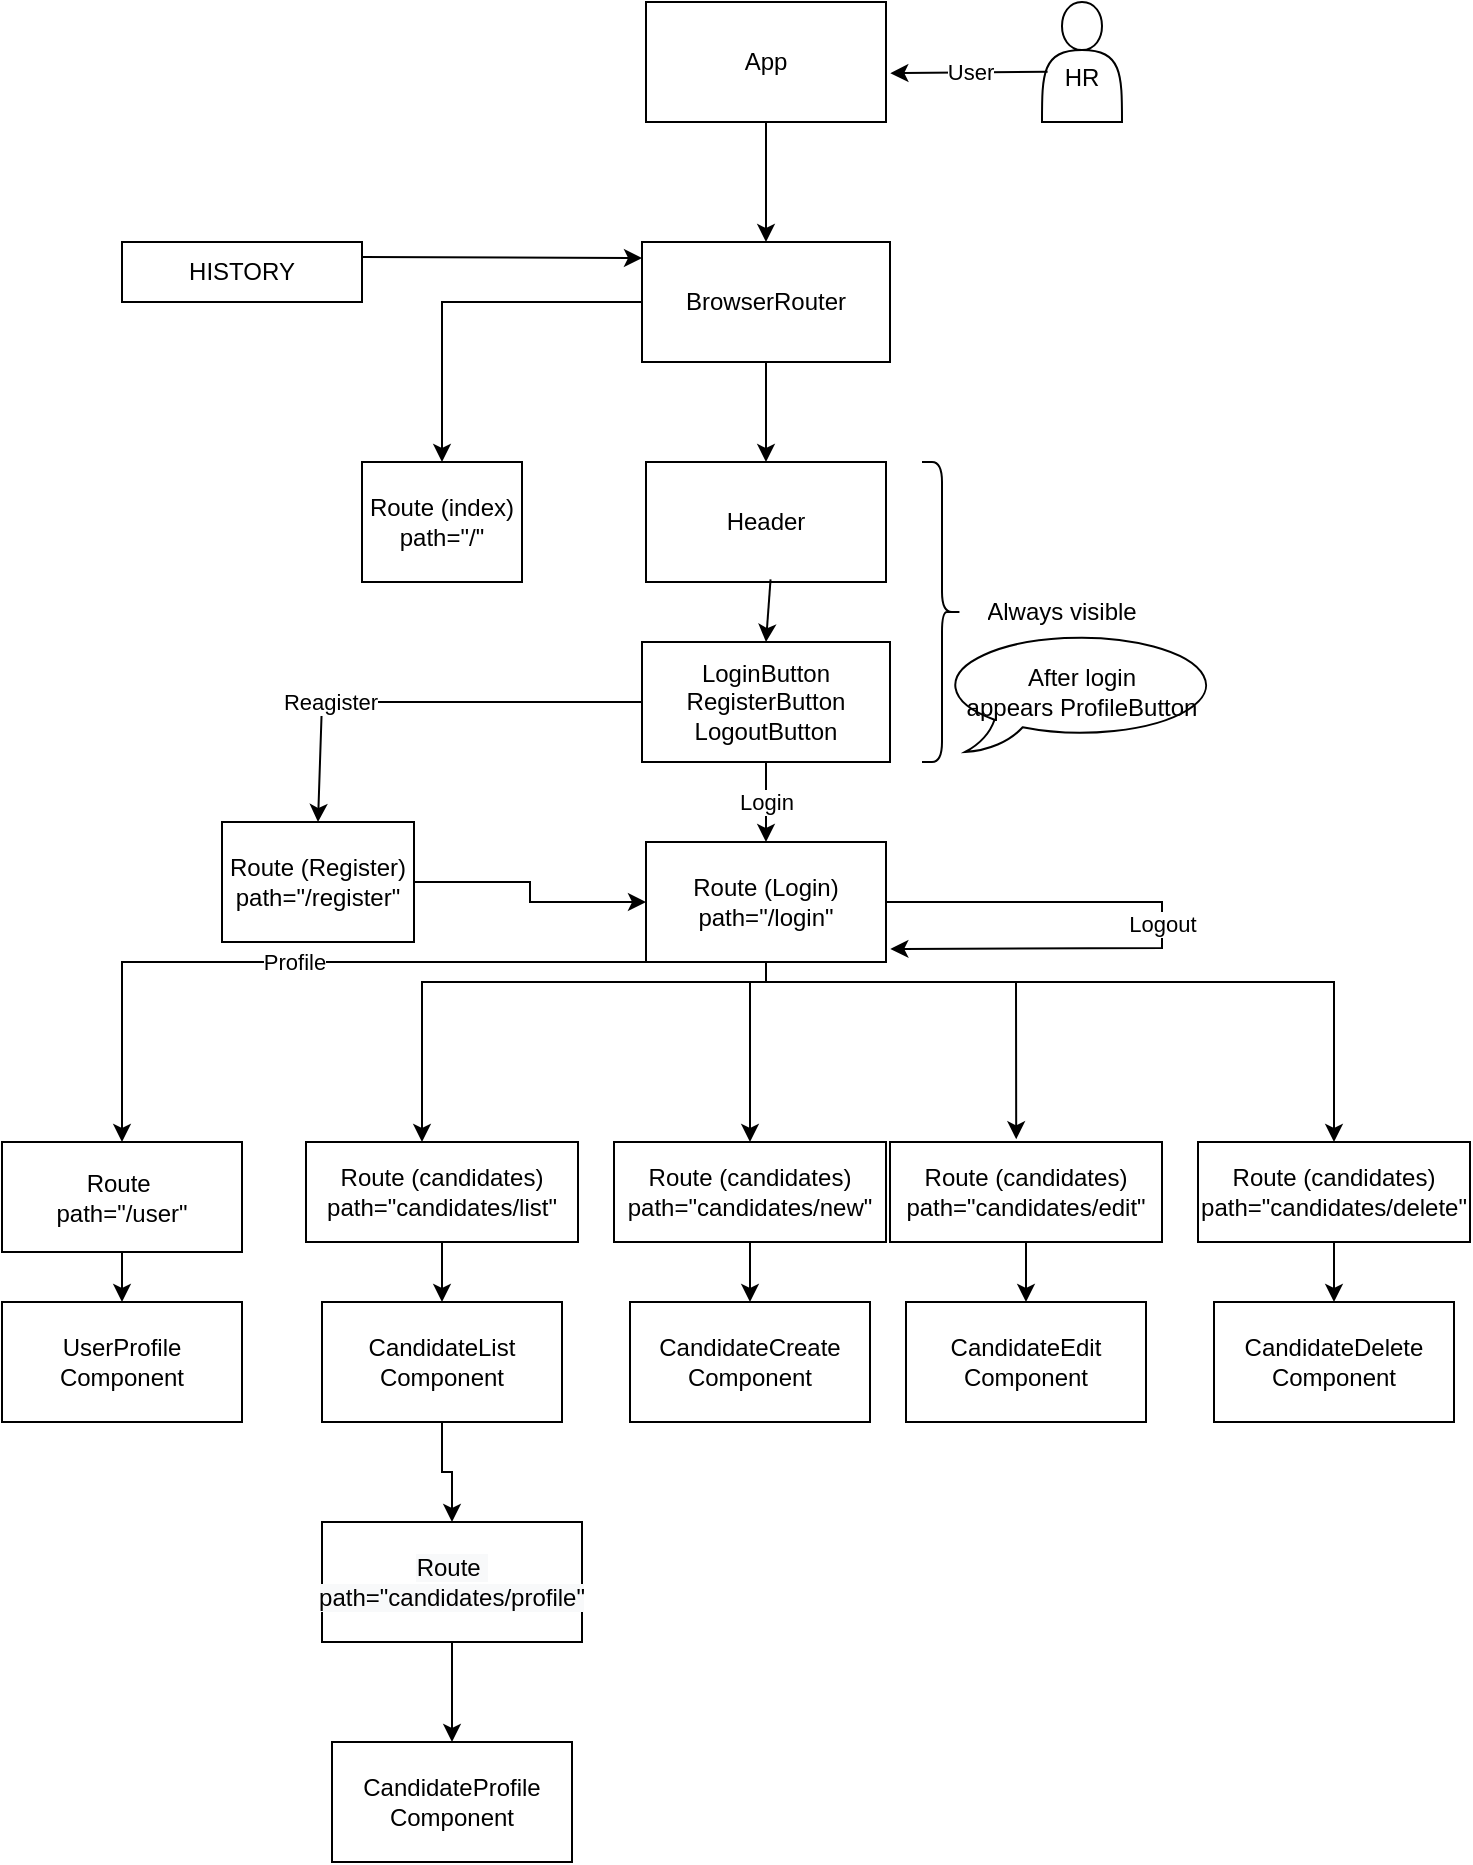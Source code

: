 <mxfile version="15.5.9" type="github">
  <diagram id="prtHgNgQTEPvFCAcTncT" name="Page-1">
    <mxGraphModel dx="1719" dy="1057" grid="1" gridSize="10" guides="1" tooltips="1" connect="1" arrows="1" fold="1" page="1" pageScale="1" pageWidth="827" pageHeight="1169" math="0" shadow="0">
      <root>
        <mxCell id="0" />
        <mxCell id="1" parent="0" />
        <mxCell id="lKNaCeP2jfFVg3W1JIAj-3" value="" style="edgeStyle=orthogonalEdgeStyle;rounded=0;orthogonalLoop=1;jettySize=auto;html=1;" parent="1" source="lKNaCeP2jfFVg3W1JIAj-1" target="lKNaCeP2jfFVg3W1JIAj-2" edge="1">
          <mxGeometry relative="1" as="geometry" />
        </mxCell>
        <mxCell id="lKNaCeP2jfFVg3W1JIAj-1" value="App" style="rounded=0;whiteSpace=wrap;html=1;" parent="1" vertex="1">
          <mxGeometry x="352" y="20" width="120" height="60" as="geometry" />
        </mxCell>
        <mxCell id="lKNaCeP2jfFVg3W1JIAj-5" value="" style="edgeStyle=orthogonalEdgeStyle;rounded=0;orthogonalLoop=1;jettySize=auto;html=1;entryX=0.5;entryY=0;entryDx=0;entryDy=0;" parent="1" source="lKNaCeP2jfFVg3W1JIAj-2" target="lKNaCeP2jfFVg3W1JIAj-4" edge="1">
          <mxGeometry relative="1" as="geometry">
            <mxPoint x="200" y="390" as="targetPoint" />
          </mxGeometry>
        </mxCell>
        <mxCell id="lKNaCeP2jfFVg3W1JIAj-7" value="" style="edgeStyle=orthogonalEdgeStyle;rounded=0;orthogonalLoop=1;jettySize=auto;html=1;" parent="1" source="lKNaCeP2jfFVg3W1JIAj-2" target="lKNaCeP2jfFVg3W1JIAj-6" edge="1">
          <mxGeometry relative="1" as="geometry" />
        </mxCell>
        <mxCell id="lKNaCeP2jfFVg3W1JIAj-2" value="BrowserRouter" style="rounded=0;whiteSpace=wrap;html=1;" parent="1" vertex="1">
          <mxGeometry x="350" y="140" width="124" height="60" as="geometry" />
        </mxCell>
        <mxCell id="lKNaCeP2jfFVg3W1JIAj-4" value="Route (index)&lt;br&gt;path=&quot;/&quot;" style="rounded=0;whiteSpace=wrap;html=1;" parent="1" vertex="1">
          <mxGeometry x="210" y="250" width="80" height="60" as="geometry" />
        </mxCell>
        <mxCell id="lKNaCeP2jfFVg3W1JIAj-6" value="Header" style="whiteSpace=wrap;html=1;rounded=0;" parent="1" vertex="1">
          <mxGeometry x="352" y="250" width="120" height="60" as="geometry" />
        </mxCell>
        <mxCell id="lKNaCeP2jfFVg3W1JIAj-25" value="" style="edgeStyle=orthogonalEdgeStyle;rounded=0;orthogonalLoop=1;jettySize=auto;html=1;" parent="1" source="lKNaCeP2jfFVg3W1JIAj-8" target="lKNaCeP2jfFVg3W1JIAj-21" edge="1">
          <mxGeometry relative="1" as="geometry" />
        </mxCell>
        <mxCell id="lKNaCeP2jfFVg3W1JIAj-8" value="Route (Register)&lt;br&gt;path=&quot;/register&quot;" style="rounded=0;whiteSpace=wrap;html=1;" parent="1" vertex="1">
          <mxGeometry x="140" y="430" width="96" height="60" as="geometry" />
        </mxCell>
        <mxCell id="lKNaCeP2jfFVg3W1JIAj-11" value="LoginButton&lt;br&gt;RegisterButton&lt;br&gt;LogoutButton" style="rounded=0;whiteSpace=wrap;html=1;" parent="1" vertex="1">
          <mxGeometry x="350" y="340" width="124" height="60" as="geometry" />
        </mxCell>
        <mxCell id="lKNaCeP2jfFVg3W1JIAj-12" value="" style="endArrow=classic;html=1;rounded=0;exitX=0.519;exitY=0.978;exitDx=0;exitDy=0;entryX=0.5;entryY=0;entryDx=0;entryDy=0;exitPerimeter=0;" parent="1" source="lKNaCeP2jfFVg3W1JIAj-6" target="lKNaCeP2jfFVg3W1JIAj-11" edge="1">
          <mxGeometry width="50" height="50" relative="1" as="geometry">
            <mxPoint x="390" y="420" as="sourcePoint" />
            <mxPoint x="440" y="370" as="targetPoint" />
          </mxGeometry>
        </mxCell>
        <mxCell id="lKNaCeP2jfFVg3W1JIAj-16" value="" style="endArrow=classic;html=1;rounded=0;exitX=0;exitY=0.5;exitDx=0;exitDy=0;entryX=0.5;entryY=0;entryDx=0;entryDy=0;" parent="1" source="lKNaCeP2jfFVg3W1JIAj-11" target="lKNaCeP2jfFVg3W1JIAj-8" edge="1">
          <mxGeometry relative="1" as="geometry">
            <mxPoint x="340" y="330" as="sourcePoint" />
            <mxPoint x="440" y="330" as="targetPoint" />
            <Array as="points">
              <mxPoint x="190" y="370" />
            </Array>
          </mxGeometry>
        </mxCell>
        <mxCell id="lKNaCeP2jfFVg3W1JIAj-17" value="Reagister" style="edgeLabel;resizable=0;html=1;align=center;verticalAlign=middle;" parent="lKNaCeP2jfFVg3W1JIAj-16" connectable="0" vertex="1">
          <mxGeometry relative="1" as="geometry">
            <mxPoint x="-46" as="offset" />
          </mxGeometry>
        </mxCell>
        <mxCell id="lKNaCeP2jfFVg3W1JIAj-19" value="" style="shape=curlyBracket;whiteSpace=wrap;html=1;rounded=1;flipH=1;" parent="1" vertex="1">
          <mxGeometry x="490" y="250" width="20" height="150" as="geometry" />
        </mxCell>
        <UserObject label="Always visible" placeholders="1" name="Variable" id="lKNaCeP2jfFVg3W1JIAj-20">
          <mxCell style="text;html=1;strokeColor=none;fillColor=none;align=center;verticalAlign=middle;whiteSpace=wrap;overflow=hidden;" parent="1" vertex="1">
            <mxGeometry x="520" y="315" width="80" height="20" as="geometry" />
          </mxCell>
        </UserObject>
        <mxCell id="lKNaCeP2jfFVg3W1JIAj-35" value="" style="edgeStyle=orthogonalEdgeStyle;rounded=0;orthogonalLoop=1;jettySize=auto;html=1;" parent="1" source="lKNaCeP2jfFVg3W1JIAj-21" target="lKNaCeP2jfFVg3W1JIAj-28" edge="1">
          <mxGeometry relative="1" as="geometry">
            <Array as="points">
              <mxPoint x="412" y="510" />
              <mxPoint x="240" y="510" />
            </Array>
          </mxGeometry>
        </mxCell>
        <mxCell id="lKNaCeP2jfFVg3W1JIAj-21" value="Route (Login)&lt;br&gt;path=&quot;/login&quot;" style="rounded=0;whiteSpace=wrap;html=1;" parent="1" vertex="1">
          <mxGeometry x="352" y="440" width="120" height="60" as="geometry" />
        </mxCell>
        <mxCell id="lKNaCeP2jfFVg3W1JIAj-26" value="" style="endArrow=classic;html=1;rounded=0;exitX=0.5;exitY=1;exitDx=0;exitDy=0;" parent="1" source="lKNaCeP2jfFVg3W1JIAj-11" edge="1">
          <mxGeometry relative="1" as="geometry">
            <mxPoint x="340" y="490" as="sourcePoint" />
            <mxPoint x="412" y="440" as="targetPoint" />
          </mxGeometry>
        </mxCell>
        <mxCell id="lKNaCeP2jfFVg3W1JIAj-27" value="Login" style="edgeLabel;resizable=0;html=1;align=center;verticalAlign=middle;" parent="lKNaCeP2jfFVg3W1JIAj-26" connectable="0" vertex="1">
          <mxGeometry relative="1" as="geometry" />
        </mxCell>
        <mxCell id="lKNaCeP2jfFVg3W1JIAj-37" value="" style="edgeStyle=orthogonalEdgeStyle;rounded=0;orthogonalLoop=1;jettySize=auto;html=1;" parent="1" source="lKNaCeP2jfFVg3W1JIAj-28" target="lKNaCeP2jfFVg3W1JIAj-36" edge="1">
          <mxGeometry relative="1" as="geometry" />
        </mxCell>
        <mxCell id="lKNaCeP2jfFVg3W1JIAj-28" value="Route (candidates)&lt;br&gt;path=&quot;candidates/list&quot;" style="rounded=0;whiteSpace=wrap;html=1;" parent="1" vertex="1">
          <mxGeometry x="182" y="590" width="136" height="50" as="geometry" />
        </mxCell>
        <mxCell id="lKNaCeP2jfFVg3W1JIAj-30" value="" style="endArrow=classic;html=1;rounded=0;entryX=1.018;entryY=0.891;entryDx=0;entryDy=0;exitX=1;exitY=0.5;exitDx=0;exitDy=0;entryPerimeter=0;" parent="1" source="lKNaCeP2jfFVg3W1JIAj-21" target="lKNaCeP2jfFVg3W1JIAj-21" edge="1">
          <mxGeometry relative="1" as="geometry">
            <mxPoint x="340" y="490" as="sourcePoint" />
            <mxPoint x="440" y="490" as="targetPoint" />
            <Array as="points">
              <mxPoint x="610" y="470" />
              <mxPoint x="610" y="493" />
            </Array>
          </mxGeometry>
        </mxCell>
        <mxCell id="lKNaCeP2jfFVg3W1JIAj-31" value="Logout" style="edgeLabel;resizable=0;html=1;align=center;verticalAlign=middle;" parent="lKNaCeP2jfFVg3W1JIAj-30" connectable="0" vertex="1">
          <mxGeometry relative="1" as="geometry" />
        </mxCell>
        <mxCell id="lKNaCeP2jfFVg3W1JIAj-32" value="&lt;br&gt;HR" style="shape=actor;whiteSpace=wrap;html=1;" parent="1" vertex="1">
          <mxGeometry x="550" y="20" width="40" height="60" as="geometry" />
        </mxCell>
        <mxCell id="lKNaCeP2jfFVg3W1JIAj-33" value="" style="endArrow=classic;html=1;rounded=0;exitX=0.07;exitY=0.581;exitDx=0;exitDy=0;exitPerimeter=0;entryX=1.018;entryY=0.593;entryDx=0;entryDy=0;entryPerimeter=0;" parent="1" source="lKNaCeP2jfFVg3W1JIAj-32" target="lKNaCeP2jfFVg3W1JIAj-1" edge="1">
          <mxGeometry relative="1" as="geometry">
            <mxPoint x="450" y="90" as="sourcePoint" />
            <mxPoint x="550" y="90" as="targetPoint" />
          </mxGeometry>
        </mxCell>
        <mxCell id="lKNaCeP2jfFVg3W1JIAj-34" value="User" style="edgeLabel;resizable=0;html=1;align=center;verticalAlign=middle;" parent="lKNaCeP2jfFVg3W1JIAj-33" connectable="0" vertex="1">
          <mxGeometry relative="1" as="geometry" />
        </mxCell>
        <mxCell id="lKNaCeP2jfFVg3W1JIAj-57" value="" style="edgeStyle=orthogonalEdgeStyle;rounded=0;orthogonalLoop=1;jettySize=auto;html=1;" parent="1" source="lKNaCeP2jfFVg3W1JIAj-36" target="lKNaCeP2jfFVg3W1JIAj-55" edge="1">
          <mxGeometry relative="1" as="geometry" />
        </mxCell>
        <mxCell id="lKNaCeP2jfFVg3W1JIAj-36" value="CandidateList&lt;br&gt;Component" style="whiteSpace=wrap;html=1;rounded=0;" parent="1" vertex="1">
          <mxGeometry x="190" y="670" width="120" height="60" as="geometry" />
        </mxCell>
        <mxCell id="lKNaCeP2jfFVg3W1JIAj-38" value="" style="edgeStyle=orthogonalEdgeStyle;rounded=0;orthogonalLoop=1;jettySize=auto;html=1;" parent="1" source="lKNaCeP2jfFVg3W1JIAj-39" target="lKNaCeP2jfFVg3W1JIAj-40" edge="1">
          <mxGeometry relative="1" as="geometry" />
        </mxCell>
        <mxCell id="lKNaCeP2jfFVg3W1JIAj-39" value="Route (candidates)&lt;br&gt;path=&quot;candidates/new&quot;" style="rounded=0;whiteSpace=wrap;html=1;" parent="1" vertex="1">
          <mxGeometry x="336" y="590" width="136" height="50" as="geometry" />
        </mxCell>
        <mxCell id="lKNaCeP2jfFVg3W1JIAj-40" value="CandidateCreate&lt;br&gt;Component" style="whiteSpace=wrap;html=1;rounded=0;" parent="1" vertex="1">
          <mxGeometry x="344" y="670" width="120" height="60" as="geometry" />
        </mxCell>
        <mxCell id="lKNaCeP2jfFVg3W1JIAj-42" value="" style="endArrow=classic;html=1;rounded=0;entryX=0.5;entryY=0;entryDx=0;entryDy=0;" parent="1" target="lKNaCeP2jfFVg3W1JIAj-39" edge="1">
          <mxGeometry width="50" height="50" relative="1" as="geometry">
            <mxPoint x="404" y="510" as="sourcePoint" />
            <mxPoint x="420" y="480" as="targetPoint" />
          </mxGeometry>
        </mxCell>
        <mxCell id="lKNaCeP2jfFVg3W1JIAj-43" value="" style="edgeStyle=orthogonalEdgeStyle;rounded=0;orthogonalLoop=1;jettySize=auto;html=1;" parent="1" source="lKNaCeP2jfFVg3W1JIAj-44" target="lKNaCeP2jfFVg3W1JIAj-45" edge="1">
          <mxGeometry relative="1" as="geometry" />
        </mxCell>
        <mxCell id="lKNaCeP2jfFVg3W1JIAj-44" value="Route (candidates)&lt;br&gt;path=&quot;candidates/edit&quot;" style="rounded=0;whiteSpace=wrap;html=1;" parent="1" vertex="1">
          <mxGeometry x="474" y="590" width="136" height="50" as="geometry" />
        </mxCell>
        <mxCell id="lKNaCeP2jfFVg3W1JIAj-45" value="CandidateEdit&lt;br&gt;Component" style="whiteSpace=wrap;html=1;rounded=0;" parent="1" vertex="1">
          <mxGeometry x="482" y="670" width="120" height="60" as="geometry" />
        </mxCell>
        <mxCell id="lKNaCeP2jfFVg3W1JIAj-46" value="" style="edgeStyle=orthogonalEdgeStyle;rounded=0;orthogonalLoop=1;jettySize=auto;html=1;" parent="1" source="lKNaCeP2jfFVg3W1JIAj-47" target="lKNaCeP2jfFVg3W1JIAj-48" edge="1">
          <mxGeometry relative="1" as="geometry" />
        </mxCell>
        <mxCell id="lKNaCeP2jfFVg3W1JIAj-47" value="Route (candidates)&lt;br&gt;path=&quot;candidates/delete&quot;" style="rounded=0;whiteSpace=wrap;html=1;" parent="1" vertex="1">
          <mxGeometry x="628" y="590" width="136" height="50" as="geometry" />
        </mxCell>
        <mxCell id="lKNaCeP2jfFVg3W1JIAj-48" value="CandidateDelete&lt;br&gt;Component" style="whiteSpace=wrap;html=1;rounded=0;" parent="1" vertex="1">
          <mxGeometry x="636" y="670" width="120" height="60" as="geometry" />
        </mxCell>
        <mxCell id="lKNaCeP2jfFVg3W1JIAj-49" value="" style="endArrow=classic;html=1;rounded=0;entryX=0.464;entryY=-0.027;entryDx=0;entryDy=0;entryPerimeter=0;" parent="1" target="lKNaCeP2jfFVg3W1JIAj-44" edge="1">
          <mxGeometry width="50" height="50" relative="1" as="geometry">
            <mxPoint x="410" y="510" as="sourcePoint" />
            <mxPoint x="620" y="510" as="targetPoint" />
            <Array as="points">
              <mxPoint x="537" y="510" />
            </Array>
          </mxGeometry>
        </mxCell>
        <mxCell id="lKNaCeP2jfFVg3W1JIAj-50" value="" style="endArrow=classic;html=1;rounded=0;entryX=0.5;entryY=0;entryDx=0;entryDy=0;" parent="1" target="lKNaCeP2jfFVg3W1JIAj-47" edge="1">
          <mxGeometry width="50" height="50" relative="1" as="geometry">
            <mxPoint x="530" y="510" as="sourcePoint" />
            <mxPoint x="620" y="510" as="targetPoint" />
            <Array as="points">
              <mxPoint x="696" y="510" />
            </Array>
          </mxGeometry>
        </mxCell>
        <mxCell id="lKNaCeP2jfFVg3W1JIAj-51" value="CandidateProfile&lt;br&gt;Component" style="rounded=0;whiteSpace=wrap;html=1;" parent="1" vertex="1">
          <mxGeometry x="195" y="890" width="120" height="60" as="geometry" />
        </mxCell>
        <mxCell id="lKNaCeP2jfFVg3W1JIAj-58" value="" style="edgeStyle=orthogonalEdgeStyle;rounded=0;orthogonalLoop=1;jettySize=auto;html=1;" parent="1" source="lKNaCeP2jfFVg3W1JIAj-55" target="lKNaCeP2jfFVg3W1JIAj-51" edge="1">
          <mxGeometry relative="1" as="geometry" />
        </mxCell>
        <mxCell id="lKNaCeP2jfFVg3W1JIAj-55" value="&lt;span style=&quot;color: rgb(0 , 0 , 0) ; font-family: &amp;#34;helvetica&amp;#34; ; font-size: 12px ; font-style: normal ; font-weight: 400 ; letter-spacing: normal ; text-align: center ; text-indent: 0px ; text-transform: none ; word-spacing: 0px ; background-color: rgb(248 , 249 , 250) ; display: inline ; float: none&quot;&gt;Route&amp;nbsp;&lt;/span&gt;&lt;br style=&quot;color: rgb(0 , 0 , 0) ; font-family: &amp;#34;helvetica&amp;#34; ; font-size: 12px ; font-style: normal ; font-weight: 400 ; letter-spacing: normal ; text-align: center ; text-indent: 0px ; text-transform: none ; word-spacing: 0px ; background-color: rgb(248 , 249 , 250)&quot;&gt;&lt;span style=&quot;color: rgb(0 , 0 , 0) ; font-family: &amp;#34;helvetica&amp;#34; ; font-size: 12px ; font-style: normal ; font-weight: 400 ; letter-spacing: normal ; text-align: center ; text-indent: 0px ; text-transform: none ; word-spacing: 0px ; background-color: rgb(248 , 249 , 250) ; display: inline ; float: none&quot;&gt;path=&quot;candidates/profile&quot;&lt;/span&gt;" style="rounded=0;whiteSpace=wrap;html=1;" parent="1" vertex="1">
          <mxGeometry x="190" y="780" width="130" height="60" as="geometry" />
        </mxCell>
        <mxCell id="lKNaCeP2jfFVg3W1JIAj-61" value="" style="edgeStyle=orthogonalEdgeStyle;rounded=0;orthogonalLoop=1;jettySize=auto;html=1;" parent="1" source="lKNaCeP2jfFVg3W1JIAj-59" target="lKNaCeP2jfFVg3W1JIAj-60" edge="1">
          <mxGeometry relative="1" as="geometry" />
        </mxCell>
        <mxCell id="lKNaCeP2jfFVg3W1JIAj-59" value="Route&amp;nbsp;&lt;br&gt;path=&quot;/user&quot;" style="rounded=0;whiteSpace=wrap;html=1;" parent="1" vertex="1">
          <mxGeometry x="30" y="590" width="120" height="55" as="geometry" />
        </mxCell>
        <mxCell id="lKNaCeP2jfFVg3W1JIAj-60" value="UserProfile&lt;br&gt;Component" style="rounded=0;whiteSpace=wrap;html=1;" parent="1" vertex="1">
          <mxGeometry x="30" y="670" width="120" height="60" as="geometry" />
        </mxCell>
        <mxCell id="lKNaCeP2jfFVg3W1JIAj-62" value="" style="endArrow=classic;html=1;rounded=0;entryX=0.5;entryY=0;entryDx=0;entryDy=0;exitX=0;exitY=1;exitDx=0;exitDy=0;" parent="1" source="lKNaCeP2jfFVg3W1JIAj-21" target="lKNaCeP2jfFVg3W1JIAj-59" edge="1">
          <mxGeometry relative="1" as="geometry">
            <mxPoint x="450" y="460" as="sourcePoint" />
            <mxPoint x="550" y="460" as="targetPoint" />
            <Array as="points">
              <mxPoint x="90" y="500" />
            </Array>
          </mxGeometry>
        </mxCell>
        <mxCell id="lKNaCeP2jfFVg3W1JIAj-63" value="Profile" style="edgeLabel;resizable=0;html=1;align=center;verticalAlign=middle;" parent="lKNaCeP2jfFVg3W1JIAj-62" connectable="0" vertex="1">
          <mxGeometry relative="1" as="geometry" />
        </mxCell>
        <mxCell id="lKNaCeP2jfFVg3W1JIAj-65" value="After login&lt;br&gt;appears ProfileButton" style="whiteSpace=wrap;html=1;shape=mxgraph.basic.oval_callout" parent="1" vertex="1">
          <mxGeometry x="500" y="335" width="140" height="60" as="geometry" />
        </mxCell>
        <mxCell id="l5AL3S803URggjhr_-wo-1" value="HISTORY" style="rounded=0;whiteSpace=wrap;html=1;" vertex="1" parent="1">
          <mxGeometry x="90" y="140" width="120" height="30" as="geometry" />
        </mxCell>
        <mxCell id="l5AL3S803URggjhr_-wo-3" value="" style="endArrow=classic;html=1;rounded=0;exitX=1;exitY=0.25;exitDx=0;exitDy=0;" edge="1" parent="1" source="l5AL3S803URggjhr_-wo-1">
          <mxGeometry width="50" height="50" relative="1" as="geometry">
            <mxPoint x="236" y="150" as="sourcePoint" />
            <mxPoint x="350" y="148" as="targetPoint" />
          </mxGeometry>
        </mxCell>
      </root>
    </mxGraphModel>
  </diagram>
</mxfile>

